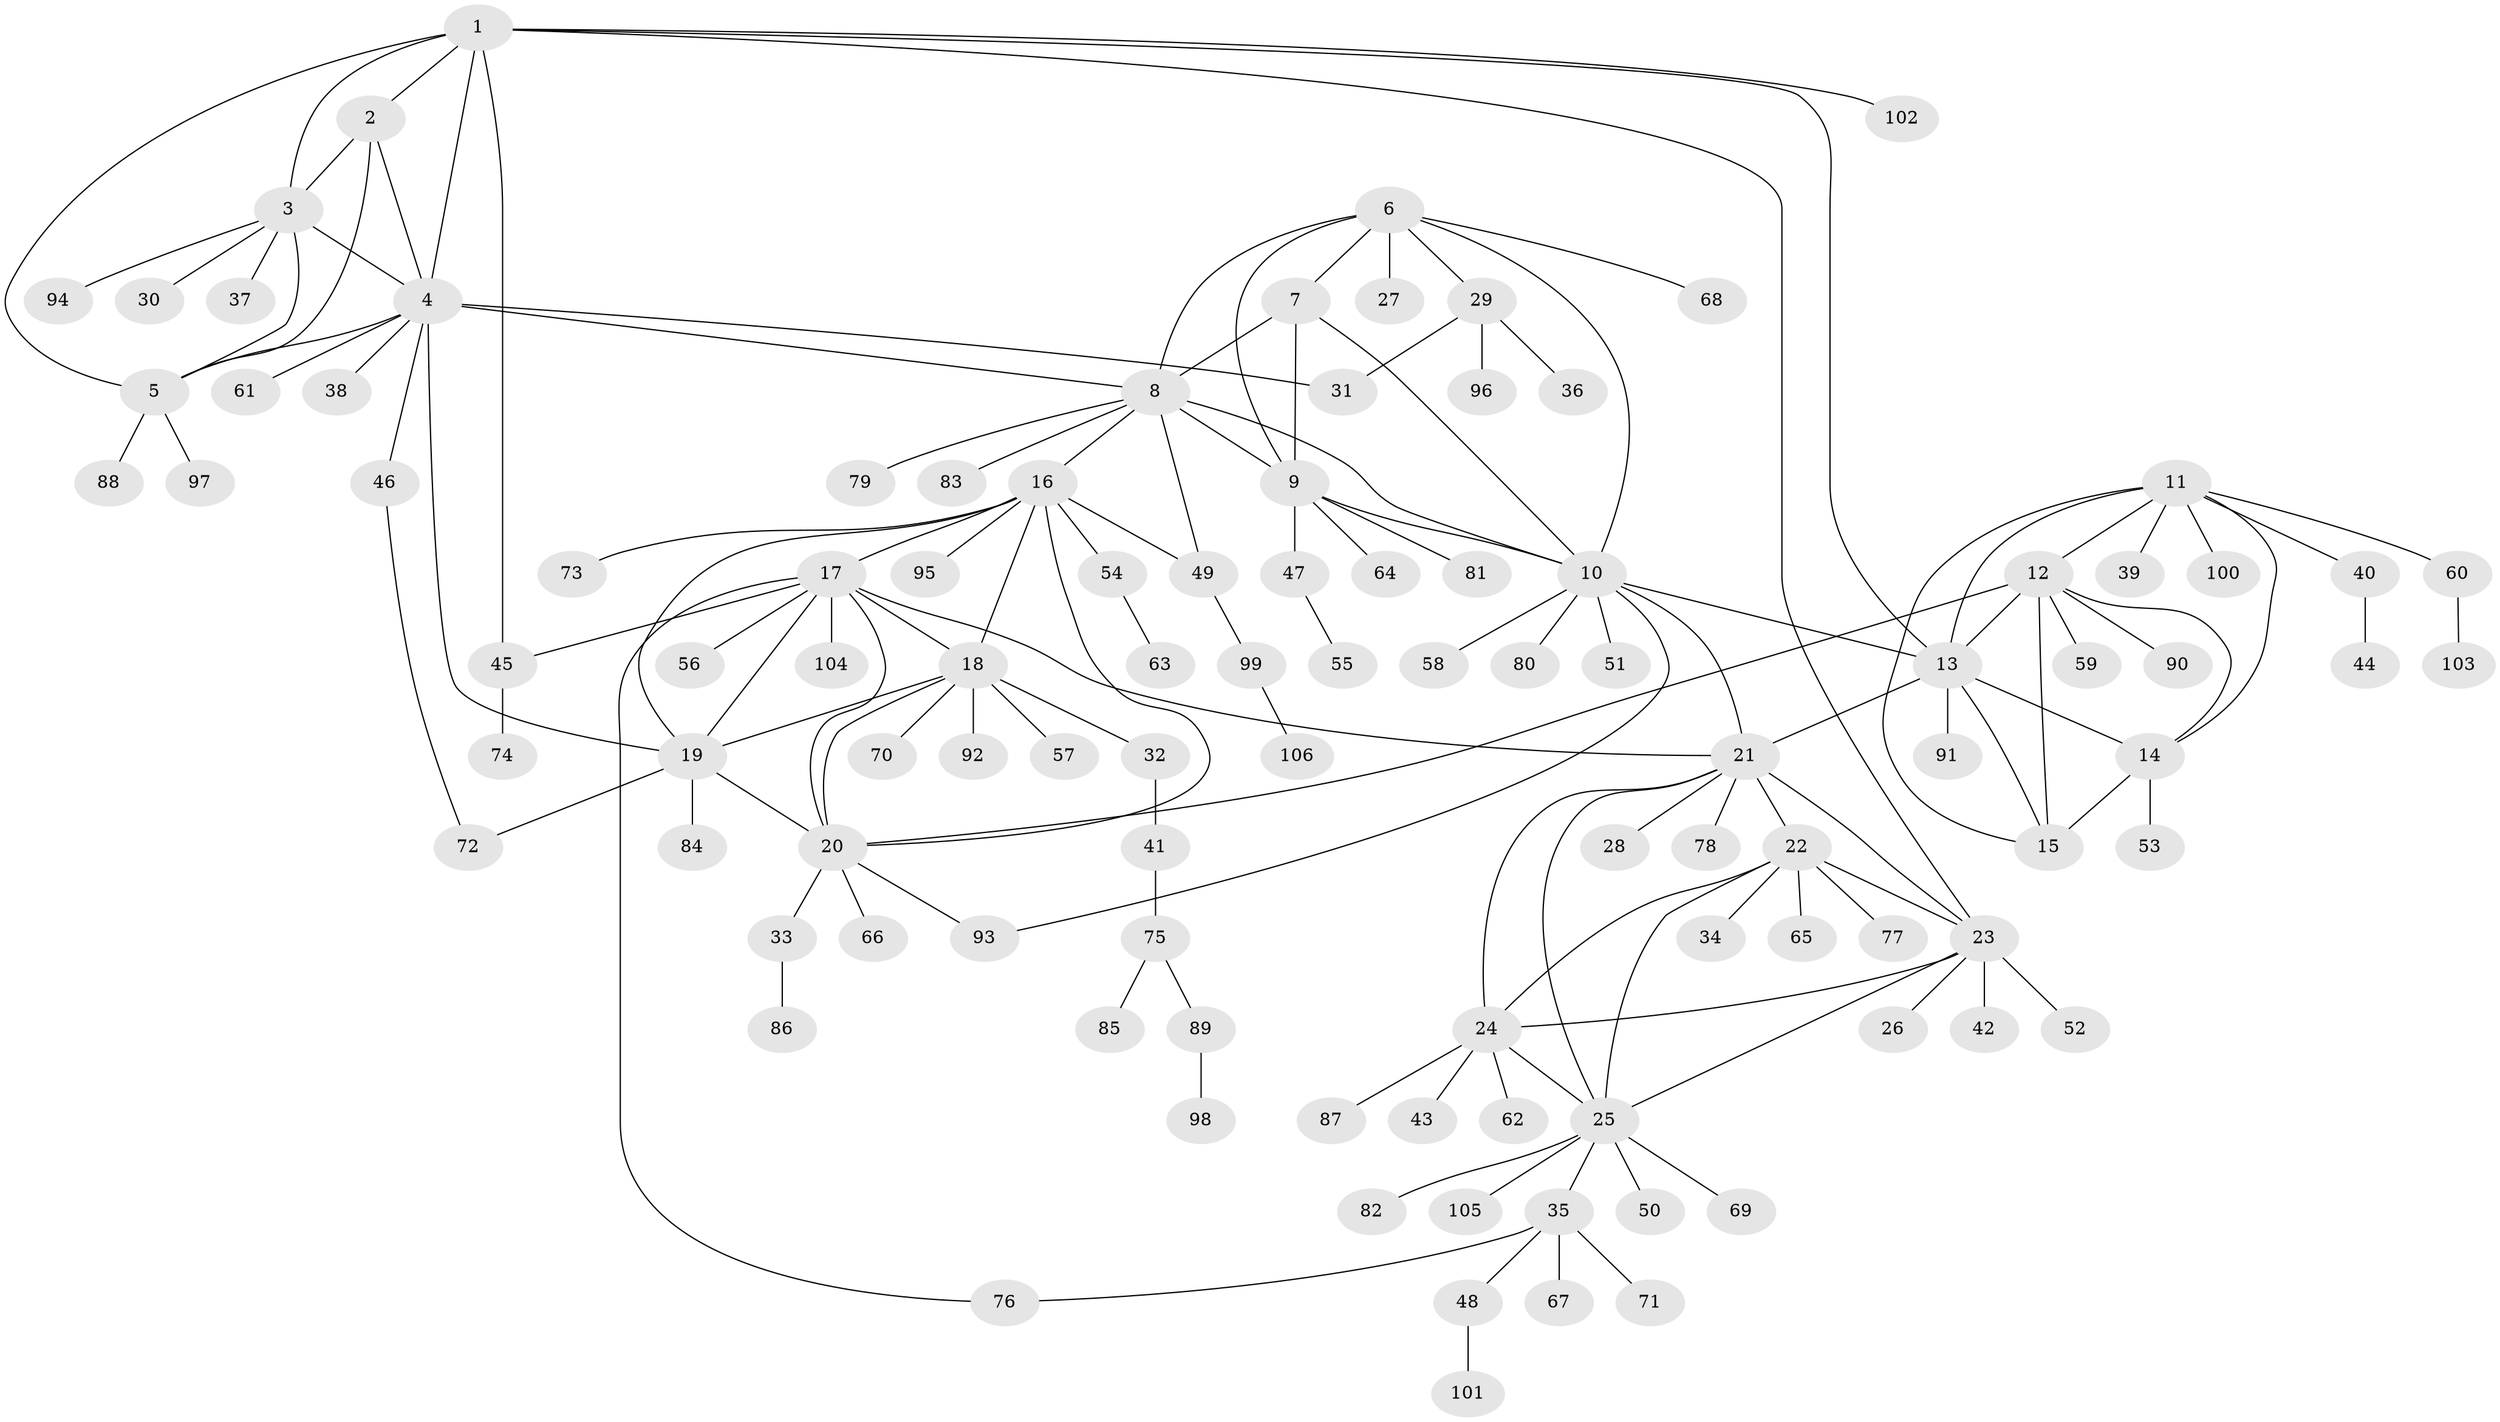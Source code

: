 // Generated by graph-tools (version 1.1) at 2025/54/03/09/25 04:54:16]
// undirected, 106 vertices, 147 edges
graph export_dot {
graph [start="1"]
  node [color=gray90,style=filled];
  1;
  2;
  3;
  4;
  5;
  6;
  7;
  8;
  9;
  10;
  11;
  12;
  13;
  14;
  15;
  16;
  17;
  18;
  19;
  20;
  21;
  22;
  23;
  24;
  25;
  26;
  27;
  28;
  29;
  30;
  31;
  32;
  33;
  34;
  35;
  36;
  37;
  38;
  39;
  40;
  41;
  42;
  43;
  44;
  45;
  46;
  47;
  48;
  49;
  50;
  51;
  52;
  53;
  54;
  55;
  56;
  57;
  58;
  59;
  60;
  61;
  62;
  63;
  64;
  65;
  66;
  67;
  68;
  69;
  70;
  71;
  72;
  73;
  74;
  75;
  76;
  77;
  78;
  79;
  80;
  81;
  82;
  83;
  84;
  85;
  86;
  87;
  88;
  89;
  90;
  91;
  92;
  93;
  94;
  95;
  96;
  97;
  98;
  99;
  100;
  101;
  102;
  103;
  104;
  105;
  106;
  1 -- 2;
  1 -- 3;
  1 -- 4;
  1 -- 5;
  1 -- 13;
  1 -- 23;
  1 -- 45;
  1 -- 102;
  2 -- 3;
  2 -- 4;
  2 -- 5;
  3 -- 4;
  3 -- 5;
  3 -- 30;
  3 -- 37;
  3 -- 94;
  4 -- 5;
  4 -- 8;
  4 -- 19;
  4 -- 31;
  4 -- 38;
  4 -- 46;
  4 -- 61;
  5 -- 88;
  5 -- 97;
  6 -- 7;
  6 -- 8;
  6 -- 9;
  6 -- 10;
  6 -- 27;
  6 -- 29;
  6 -- 68;
  7 -- 8;
  7 -- 9;
  7 -- 10;
  8 -- 9;
  8 -- 10;
  8 -- 16;
  8 -- 49;
  8 -- 79;
  8 -- 83;
  9 -- 10;
  9 -- 47;
  9 -- 64;
  9 -- 81;
  10 -- 13;
  10 -- 21;
  10 -- 51;
  10 -- 58;
  10 -- 80;
  10 -- 93;
  11 -- 12;
  11 -- 13;
  11 -- 14;
  11 -- 15;
  11 -- 39;
  11 -- 40;
  11 -- 60;
  11 -- 100;
  12 -- 13;
  12 -- 14;
  12 -- 15;
  12 -- 20;
  12 -- 59;
  12 -- 90;
  13 -- 14;
  13 -- 15;
  13 -- 21;
  13 -- 91;
  14 -- 15;
  14 -- 53;
  16 -- 17;
  16 -- 18;
  16 -- 19;
  16 -- 20;
  16 -- 49;
  16 -- 54;
  16 -- 73;
  16 -- 95;
  17 -- 18;
  17 -- 19;
  17 -- 20;
  17 -- 21;
  17 -- 45;
  17 -- 56;
  17 -- 76;
  17 -- 104;
  18 -- 19;
  18 -- 20;
  18 -- 32;
  18 -- 57;
  18 -- 70;
  18 -- 92;
  19 -- 20;
  19 -- 72;
  19 -- 84;
  20 -- 33;
  20 -- 66;
  20 -- 93;
  21 -- 22;
  21 -- 23;
  21 -- 24;
  21 -- 25;
  21 -- 28;
  21 -- 78;
  22 -- 23;
  22 -- 24;
  22 -- 25;
  22 -- 34;
  22 -- 65;
  22 -- 77;
  23 -- 24;
  23 -- 25;
  23 -- 26;
  23 -- 42;
  23 -- 52;
  24 -- 25;
  24 -- 43;
  24 -- 62;
  24 -- 87;
  25 -- 35;
  25 -- 50;
  25 -- 69;
  25 -- 82;
  25 -- 105;
  29 -- 31;
  29 -- 36;
  29 -- 96;
  32 -- 41;
  33 -- 86;
  35 -- 48;
  35 -- 67;
  35 -- 71;
  35 -- 76;
  40 -- 44;
  41 -- 75;
  45 -- 74;
  46 -- 72;
  47 -- 55;
  48 -- 101;
  49 -- 99;
  54 -- 63;
  60 -- 103;
  75 -- 85;
  75 -- 89;
  89 -- 98;
  99 -- 106;
}
